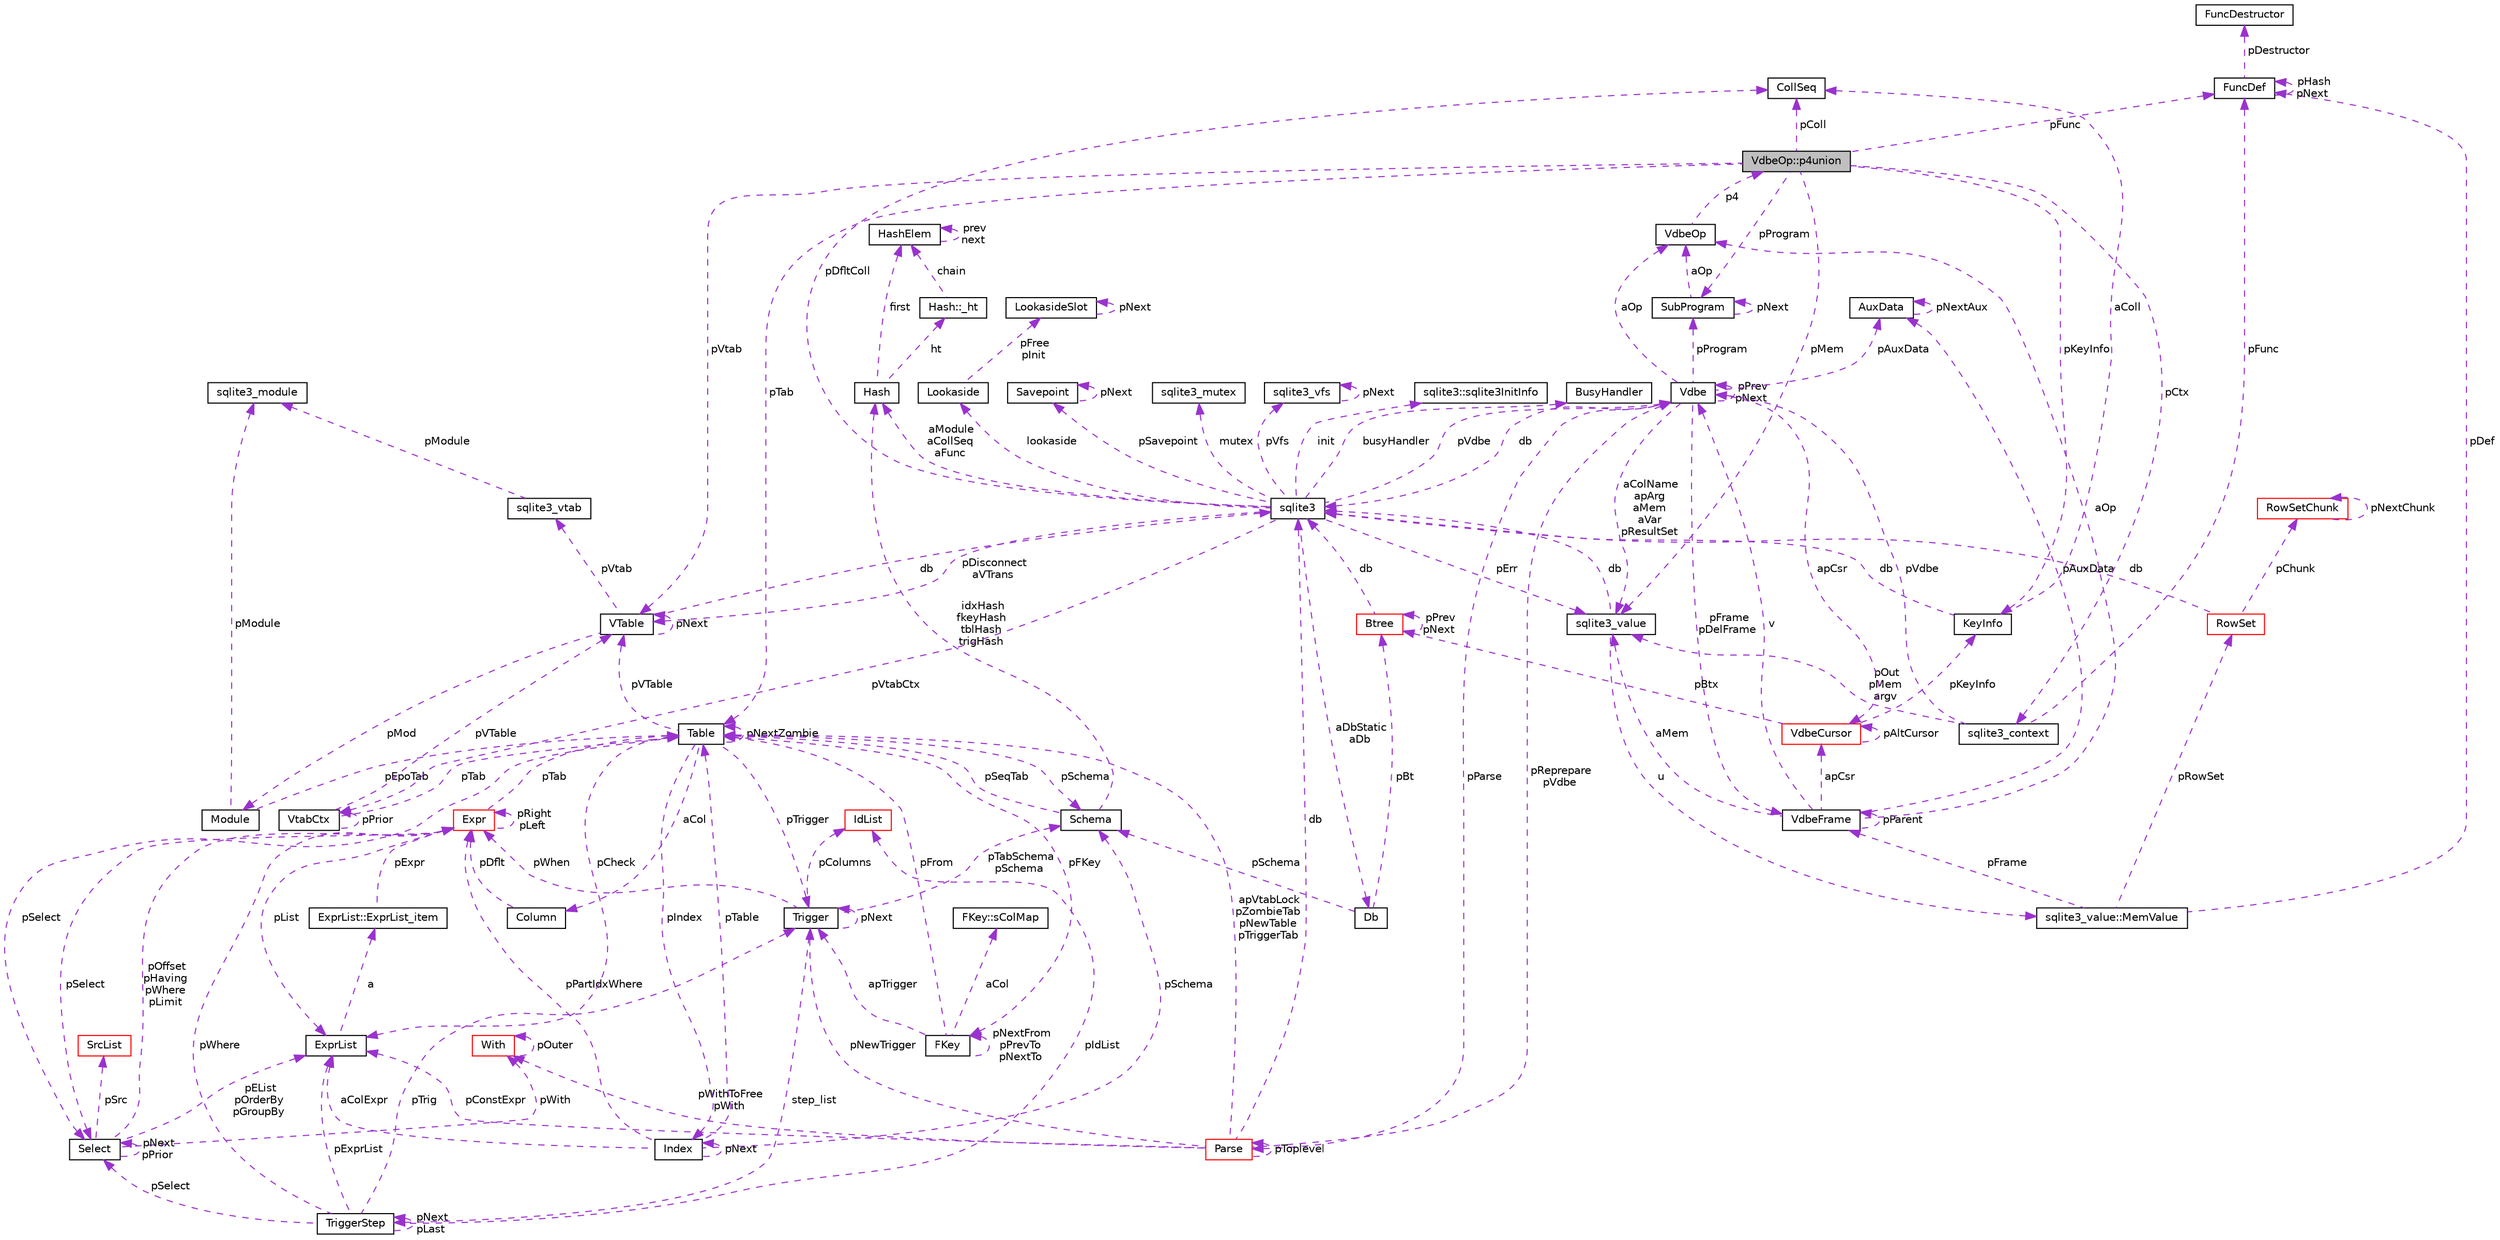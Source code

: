 digraph "VdbeOp::p4union"
{
  edge [fontname="Helvetica",fontsize="10",labelfontname="Helvetica",labelfontsize="10"];
  node [fontname="Helvetica",fontsize="10",shape=record];
  Node1 [label="VdbeOp::p4union",height=0.2,width=0.4,color="black", fillcolor="grey75", style="filled", fontcolor="black"];
  Node2 -> Node1 [dir="back",color="darkorchid3",fontsize="10",style="dashed",label=" pMem" ,fontname="Helvetica"];
  Node2 [label="sqlite3_value",height=0.2,width=0.4,color="black", fillcolor="white", style="filled",URL="$structsqlite3__value.html"];
  Node3 -> Node2 [dir="back",color="darkorchid3",fontsize="10",style="dashed",label=" db" ,fontname="Helvetica"];
  Node3 [label="sqlite3",height=0.2,width=0.4,color="black", fillcolor="white", style="filled",URL="$structsqlite3.html"];
  Node4 -> Node3 [dir="back",color="darkorchid3",fontsize="10",style="dashed",label=" pVdbe" ,fontname="Helvetica"];
  Node4 [label="Vdbe",height=0.2,width=0.4,color="black", fillcolor="white", style="filled",URL="$structVdbe.html"];
  Node4 -> Node4 [dir="back",color="darkorchid3",fontsize="10",style="dashed",label=" pPrev\npNext" ,fontname="Helvetica"];
  Node3 -> Node4 [dir="back",color="darkorchid3",fontsize="10",style="dashed",label=" db" ,fontname="Helvetica"];
  Node2 -> Node4 [dir="back",color="darkorchid3",fontsize="10",style="dashed",label=" aColName\napArg\naMem\naVar\npResultSet" ,fontname="Helvetica"];
  Node5 -> Node4 [dir="back",color="darkorchid3",fontsize="10",style="dashed",label=" pFrame\npDelFrame" ,fontname="Helvetica"];
  Node5 [label="VdbeFrame",height=0.2,width=0.4,color="black", fillcolor="white", style="filled",URL="$structVdbeFrame.html"];
  Node4 -> Node5 [dir="back",color="darkorchid3",fontsize="10",style="dashed",label=" v" ,fontname="Helvetica"];
  Node2 -> Node5 [dir="back",color="darkorchid3",fontsize="10",style="dashed",label=" aMem" ,fontname="Helvetica"];
  Node5 -> Node5 [dir="back",color="darkorchid3",fontsize="10",style="dashed",label=" pParent" ,fontname="Helvetica"];
  Node6 -> Node5 [dir="back",color="darkorchid3",fontsize="10",style="dashed",label=" pAuxData" ,fontname="Helvetica"];
  Node6 [label="AuxData",height=0.2,width=0.4,color="black", fillcolor="white", style="filled",URL="$structAuxData.html"];
  Node6 -> Node6 [dir="back",color="darkorchid3",fontsize="10",style="dashed",label=" pNextAux" ,fontname="Helvetica"];
  Node7 -> Node5 [dir="back",color="darkorchid3",fontsize="10",style="dashed",label=" apCsr" ,fontname="Helvetica"];
  Node7 [label="VdbeCursor",height=0.2,width=0.4,color="red", fillcolor="white", style="filled",URL="$structVdbeCursor.html"];
  Node7 -> Node7 [dir="back",color="darkorchid3",fontsize="10",style="dashed",label=" pAltCursor" ,fontname="Helvetica"];
  Node8 -> Node7 [dir="back",color="darkorchid3",fontsize="10",style="dashed",label=" pKeyInfo" ,fontname="Helvetica"];
  Node8 [label="KeyInfo",height=0.2,width=0.4,color="black", fillcolor="white", style="filled",URL="$structKeyInfo.html"];
  Node3 -> Node8 [dir="back",color="darkorchid3",fontsize="10",style="dashed",label=" db" ,fontname="Helvetica"];
  Node9 -> Node8 [dir="back",color="darkorchid3",fontsize="10",style="dashed",label=" aColl" ,fontname="Helvetica"];
  Node9 [label="CollSeq",height=0.2,width=0.4,color="black", fillcolor="white", style="filled",URL="$structCollSeq.html"];
  Node10 -> Node7 [dir="back",color="darkorchid3",fontsize="10",style="dashed",label=" pBtx" ,fontname="Helvetica"];
  Node10 [label="Btree",height=0.2,width=0.4,color="red", fillcolor="white", style="filled",URL="$structBtree.html"];
  Node3 -> Node10 [dir="back",color="darkorchid3",fontsize="10",style="dashed",label=" db" ,fontname="Helvetica"];
  Node10 -> Node10 [dir="back",color="darkorchid3",fontsize="10",style="dashed",label=" pPrev\npNext" ,fontname="Helvetica"];
  Node11 -> Node5 [dir="back",color="darkorchid3",fontsize="10",style="dashed",label=" aOp" ,fontname="Helvetica"];
  Node11 [label="VdbeOp",height=0.2,width=0.4,color="black", fillcolor="white", style="filled",URL="$structVdbeOp.html"];
  Node1 -> Node11 [dir="back",color="darkorchid3",fontsize="10",style="dashed",label=" p4" ,fontname="Helvetica"];
  Node6 -> Node4 [dir="back",color="darkorchid3",fontsize="10",style="dashed",label=" pAuxData" ,fontname="Helvetica"];
  Node12 -> Node4 [dir="back",color="darkorchid3",fontsize="10",style="dashed",label=" pProgram" ,fontname="Helvetica"];
  Node12 [label="SubProgram",height=0.2,width=0.4,color="black", fillcolor="white", style="filled",URL="$structSubProgram.html"];
  Node12 -> Node12 [dir="back",color="darkorchid3",fontsize="10",style="dashed",label=" pNext" ,fontname="Helvetica"];
  Node11 -> Node12 [dir="back",color="darkorchid3",fontsize="10",style="dashed",label=" aOp" ,fontname="Helvetica"];
  Node7 -> Node4 [dir="back",color="darkorchid3",fontsize="10",style="dashed",label=" apCsr" ,fontname="Helvetica"];
  Node13 -> Node4 [dir="back",color="darkorchid3",fontsize="10",style="dashed",label=" pParse" ,fontname="Helvetica"];
  Node13 [label="Parse",height=0.2,width=0.4,color="red", fillcolor="white", style="filled",URL="$structParse.html"];
  Node4 -> Node13 [dir="back",color="darkorchid3",fontsize="10",style="dashed",label=" pReprepare\npVdbe" ,fontname="Helvetica"];
  Node3 -> Node13 [dir="back",color="darkorchid3",fontsize="10",style="dashed",label=" db" ,fontname="Helvetica"];
  Node14 -> Node13 [dir="back",color="darkorchid3",fontsize="10",style="dashed",label=" pWithToFree\npWith" ,fontname="Helvetica"];
  Node14 [label="With",height=0.2,width=0.4,color="red", fillcolor="white", style="filled",URL="$structWith.html"];
  Node14 -> Node14 [dir="back",color="darkorchid3",fontsize="10",style="dashed",label=" pOuter" ,fontname="Helvetica"];
  Node15 -> Node13 [dir="back",color="darkorchid3",fontsize="10",style="dashed",label=" apVtabLock\npZombieTab\npNewTable\npTriggerTab" ,fontname="Helvetica"];
  Node15 [label="Table",height=0.2,width=0.4,color="black", fillcolor="white", style="filled",URL="$structTable.html"];
  Node16 -> Node15 [dir="back",color="darkorchid3",fontsize="10",style="dashed",label=" pSchema" ,fontname="Helvetica"];
  Node16 [label="Schema",height=0.2,width=0.4,color="black", fillcolor="white", style="filled",URL="$structSchema.html"];
  Node15 -> Node16 [dir="back",color="darkorchid3",fontsize="10",style="dashed",label=" pSeqTab" ,fontname="Helvetica"];
  Node17 -> Node16 [dir="back",color="darkorchid3",fontsize="10",style="dashed",label=" idxHash\nfkeyHash\ntblHash\ntrigHash" ,fontname="Helvetica"];
  Node17 [label="Hash",height=0.2,width=0.4,color="black", fillcolor="white", style="filled",URL="$structHash.html"];
  Node18 -> Node17 [dir="back",color="darkorchid3",fontsize="10",style="dashed",label=" ht" ,fontname="Helvetica"];
  Node18 [label="Hash::_ht",height=0.2,width=0.4,color="black", fillcolor="white", style="filled",URL="$structHash_1_1__ht.html"];
  Node19 -> Node18 [dir="back",color="darkorchid3",fontsize="10",style="dashed",label=" chain" ,fontname="Helvetica"];
  Node19 [label="HashElem",height=0.2,width=0.4,color="black", fillcolor="white", style="filled",URL="$structHashElem.html"];
  Node19 -> Node19 [dir="back",color="darkorchid3",fontsize="10",style="dashed",label=" prev\nnext" ,fontname="Helvetica"];
  Node19 -> Node17 [dir="back",color="darkorchid3",fontsize="10",style="dashed",label=" first" ,fontname="Helvetica"];
  Node20 -> Node15 [dir="back",color="darkorchid3",fontsize="10",style="dashed",label=" aCol" ,fontname="Helvetica"];
  Node20 [label="Column",height=0.2,width=0.4,color="black", fillcolor="white", style="filled",URL="$structColumn.html"];
  Node21 -> Node20 [dir="back",color="darkorchid3",fontsize="10",style="dashed",label=" pDflt" ,fontname="Helvetica"];
  Node21 [label="Expr",height=0.2,width=0.4,color="red", fillcolor="white", style="filled",URL="$structExpr.html"];
  Node21 -> Node21 [dir="back",color="darkorchid3",fontsize="10",style="dashed",label=" pRight\npLeft" ,fontname="Helvetica"];
  Node15 -> Node21 [dir="back",color="darkorchid3",fontsize="10",style="dashed",label=" pTab" ,fontname="Helvetica"];
  Node22 -> Node21 [dir="back",color="darkorchid3",fontsize="10",style="dashed",label=" pSelect" ,fontname="Helvetica"];
  Node22 [label="Select",height=0.2,width=0.4,color="black", fillcolor="white", style="filled",URL="$structSelect.html"];
  Node21 -> Node22 [dir="back",color="darkorchid3",fontsize="10",style="dashed",label=" pOffset\npHaving\npWhere\npLimit" ,fontname="Helvetica"];
  Node14 -> Node22 [dir="back",color="darkorchid3",fontsize="10",style="dashed",label=" pWith" ,fontname="Helvetica"];
  Node22 -> Node22 [dir="back",color="darkorchid3",fontsize="10",style="dashed",label=" pNext\npPrior" ,fontname="Helvetica"];
  Node23 -> Node22 [dir="back",color="darkorchid3",fontsize="10",style="dashed",label=" pSrc" ,fontname="Helvetica"];
  Node23 [label="SrcList",height=0.2,width=0.4,color="red", fillcolor="white", style="filled",URL="$structSrcList.html"];
  Node24 -> Node22 [dir="back",color="darkorchid3",fontsize="10",style="dashed",label=" pEList\npOrderBy\npGroupBy" ,fontname="Helvetica"];
  Node24 [label="ExprList",height=0.2,width=0.4,color="black", fillcolor="white", style="filled",URL="$structExprList.html"];
  Node25 -> Node24 [dir="back",color="darkorchid3",fontsize="10",style="dashed",label=" a" ,fontname="Helvetica"];
  Node25 [label="ExprList::ExprList_item",height=0.2,width=0.4,color="black", fillcolor="white", style="filled",URL="$structExprList_1_1ExprList__item.html"];
  Node21 -> Node25 [dir="back",color="darkorchid3",fontsize="10",style="dashed",label=" pExpr" ,fontname="Helvetica"];
  Node24 -> Node21 [dir="back",color="darkorchid3",fontsize="10",style="dashed",label=" pList" ,fontname="Helvetica"];
  Node26 -> Node15 [dir="back",color="darkorchid3",fontsize="10",style="dashed",label=" pFKey" ,fontname="Helvetica"];
  Node26 [label="FKey",height=0.2,width=0.4,color="black", fillcolor="white", style="filled",URL="$structFKey.html"];
  Node27 -> Node26 [dir="back",color="darkorchid3",fontsize="10",style="dashed",label=" aCol" ,fontname="Helvetica"];
  Node27 [label="FKey::sColMap",height=0.2,width=0.4,color="black", fillcolor="white", style="filled",URL="$structFKey_1_1sColMap.html"];
  Node26 -> Node26 [dir="back",color="darkorchid3",fontsize="10",style="dashed",label=" pNextFrom\npPrevTo\npNextTo" ,fontname="Helvetica"];
  Node15 -> Node26 [dir="back",color="darkorchid3",fontsize="10",style="dashed",label=" pFrom" ,fontname="Helvetica"];
  Node28 -> Node26 [dir="back",color="darkorchid3",fontsize="10",style="dashed",label=" apTrigger" ,fontname="Helvetica"];
  Node28 [label="Trigger",height=0.2,width=0.4,color="black", fillcolor="white", style="filled",URL="$structTrigger.html"];
  Node29 -> Node28 [dir="back",color="darkorchid3",fontsize="10",style="dashed",label=" step_list" ,fontname="Helvetica"];
  Node29 [label="TriggerStep",height=0.2,width=0.4,color="black", fillcolor="white", style="filled",URL="$structTriggerStep.html"];
  Node29 -> Node29 [dir="back",color="darkorchid3",fontsize="10",style="dashed",label=" pNext\npLast" ,fontname="Helvetica"];
  Node21 -> Node29 [dir="back",color="darkorchid3",fontsize="10",style="dashed",label=" pWhere" ,fontname="Helvetica"];
  Node30 -> Node29 [dir="back",color="darkorchid3",fontsize="10",style="dashed",label=" pIdList" ,fontname="Helvetica"];
  Node30 [label="IdList",height=0.2,width=0.4,color="red", fillcolor="white", style="filled",URL="$structIdList.html"];
  Node22 -> Node29 [dir="back",color="darkorchid3",fontsize="10",style="dashed",label=" pSelect" ,fontname="Helvetica"];
  Node28 -> Node29 [dir="back",color="darkorchid3",fontsize="10",style="dashed",label=" pTrig" ,fontname="Helvetica"];
  Node24 -> Node29 [dir="back",color="darkorchid3",fontsize="10",style="dashed",label=" pExprList" ,fontname="Helvetica"];
  Node16 -> Node28 [dir="back",color="darkorchid3",fontsize="10",style="dashed",label=" pTabSchema\npSchema" ,fontname="Helvetica"];
  Node21 -> Node28 [dir="back",color="darkorchid3",fontsize="10",style="dashed",label=" pWhen" ,fontname="Helvetica"];
  Node30 -> Node28 [dir="back",color="darkorchid3",fontsize="10",style="dashed",label=" pColumns" ,fontname="Helvetica"];
  Node28 -> Node28 [dir="back",color="darkorchid3",fontsize="10",style="dashed",label=" pNext" ,fontname="Helvetica"];
  Node31 -> Node15 [dir="back",color="darkorchid3",fontsize="10",style="dashed",label=" pVTable" ,fontname="Helvetica"];
  Node31 [label="VTable",height=0.2,width=0.4,color="black", fillcolor="white", style="filled",URL="$structVTable.html"];
  Node3 -> Node31 [dir="back",color="darkorchid3",fontsize="10",style="dashed",label=" db" ,fontname="Helvetica"];
  Node31 -> Node31 [dir="back",color="darkorchid3",fontsize="10",style="dashed",label=" pNext" ,fontname="Helvetica"];
  Node32 -> Node31 [dir="back",color="darkorchid3",fontsize="10",style="dashed",label=" pMod" ,fontname="Helvetica"];
  Node32 [label="Module",height=0.2,width=0.4,color="black", fillcolor="white", style="filled",URL="$structModule.html"];
  Node33 -> Node32 [dir="back",color="darkorchid3",fontsize="10",style="dashed",label=" pModule" ,fontname="Helvetica"];
  Node33 [label="sqlite3_module",height=0.2,width=0.4,color="black", fillcolor="white", style="filled",URL="$structsqlite3__module.html"];
  Node15 -> Node32 [dir="back",color="darkorchid3",fontsize="10",style="dashed",label=" pEpoTab" ,fontname="Helvetica"];
  Node34 -> Node31 [dir="back",color="darkorchid3",fontsize="10",style="dashed",label=" pVtab" ,fontname="Helvetica"];
  Node34 [label="sqlite3_vtab",height=0.2,width=0.4,color="black", fillcolor="white", style="filled",URL="$structsqlite3__vtab.html"];
  Node33 -> Node34 [dir="back",color="darkorchid3",fontsize="10",style="dashed",label=" pModule" ,fontname="Helvetica"];
  Node15 -> Node15 [dir="back",color="darkorchid3",fontsize="10",style="dashed",label=" pNextZombie" ,fontname="Helvetica"];
  Node28 -> Node15 [dir="back",color="darkorchid3",fontsize="10",style="dashed",label=" pTrigger" ,fontname="Helvetica"];
  Node22 -> Node15 [dir="back",color="darkorchid3",fontsize="10",style="dashed",label=" pSelect" ,fontname="Helvetica"];
  Node24 -> Node15 [dir="back",color="darkorchid3",fontsize="10",style="dashed",label=" pCheck" ,fontname="Helvetica"];
  Node35 -> Node15 [dir="back",color="darkorchid3",fontsize="10",style="dashed",label=" pIndex" ,fontname="Helvetica"];
  Node35 [label="Index",height=0.2,width=0.4,color="black", fillcolor="white", style="filled",URL="$structIndex.html"];
  Node16 -> Node35 [dir="back",color="darkorchid3",fontsize="10",style="dashed",label=" pSchema" ,fontname="Helvetica"];
  Node21 -> Node35 [dir="back",color="darkorchid3",fontsize="10",style="dashed",label=" pPartIdxWhere" ,fontname="Helvetica"];
  Node15 -> Node35 [dir="back",color="darkorchid3",fontsize="10",style="dashed",label=" pTable" ,fontname="Helvetica"];
  Node24 -> Node35 [dir="back",color="darkorchid3",fontsize="10",style="dashed",label=" aColExpr" ,fontname="Helvetica"];
  Node35 -> Node35 [dir="back",color="darkorchid3",fontsize="10",style="dashed",label=" pNext" ,fontname="Helvetica"];
  Node28 -> Node13 [dir="back",color="darkorchid3",fontsize="10",style="dashed",label=" pNewTrigger" ,fontname="Helvetica"];
  Node24 -> Node13 [dir="back",color="darkorchid3",fontsize="10",style="dashed",label=" pConstExpr" ,fontname="Helvetica"];
  Node13 -> Node13 [dir="back",color="darkorchid3",fontsize="10",style="dashed",label=" pToplevel" ,fontname="Helvetica"];
  Node11 -> Node4 [dir="back",color="darkorchid3",fontsize="10",style="dashed",label=" aOp" ,fontname="Helvetica"];
  Node36 -> Node3 [dir="back",color="darkorchid3",fontsize="10",style="dashed",label=" pSavepoint" ,fontname="Helvetica"];
  Node36 [label="Savepoint",height=0.2,width=0.4,color="black", fillcolor="white", style="filled",URL="$structSavepoint.html"];
  Node36 -> Node36 [dir="back",color="darkorchid3",fontsize="10",style="dashed",label=" pNext" ,fontname="Helvetica"];
  Node37 -> Node3 [dir="back",color="darkorchid3",fontsize="10",style="dashed",label=" lookaside" ,fontname="Helvetica"];
  Node37 [label="Lookaside",height=0.2,width=0.4,color="black", fillcolor="white", style="filled",URL="$structLookaside.html"];
  Node38 -> Node37 [dir="back",color="darkorchid3",fontsize="10",style="dashed",label=" pFree\npInit" ,fontname="Helvetica"];
  Node38 [label="LookasideSlot",height=0.2,width=0.4,color="black", fillcolor="white", style="filled",URL="$structLookasideSlot.html"];
  Node38 -> Node38 [dir="back",color="darkorchid3",fontsize="10",style="dashed",label=" pNext" ,fontname="Helvetica"];
  Node2 -> Node3 [dir="back",color="darkorchid3",fontsize="10",style="dashed",label=" pErr" ,fontname="Helvetica"];
  Node39 -> Node3 [dir="back",color="darkorchid3",fontsize="10",style="dashed",label=" mutex" ,fontname="Helvetica"];
  Node39 [label="sqlite3_mutex",height=0.2,width=0.4,color="black", fillcolor="white", style="filled",URL="$structsqlite3__mutex.html"];
  Node40 -> Node3 [dir="back",color="darkorchid3",fontsize="10",style="dashed",label=" pVfs" ,fontname="Helvetica"];
  Node40 [label="sqlite3_vfs",height=0.2,width=0.4,color="black", fillcolor="white", style="filled",URL="$structsqlite3__vfs.html"];
  Node40 -> Node40 [dir="back",color="darkorchid3",fontsize="10",style="dashed",label=" pNext" ,fontname="Helvetica"];
  Node41 -> Node3 [dir="back",color="darkorchid3",fontsize="10",style="dashed",label=" init" ,fontname="Helvetica"];
  Node41 [label="sqlite3::sqlite3InitInfo",height=0.2,width=0.4,color="black", fillcolor="white", style="filled",URL="$structsqlite3_1_1sqlite3InitInfo.html"];
  Node42 -> Node3 [dir="back",color="darkorchid3",fontsize="10",style="dashed",label=" busyHandler" ,fontname="Helvetica"];
  Node42 [label="BusyHandler",height=0.2,width=0.4,color="black", fillcolor="white", style="filled",URL="$structBusyHandler.html"];
  Node43 -> Node3 [dir="back",color="darkorchid3",fontsize="10",style="dashed",label=" pVtabCtx" ,fontname="Helvetica"];
  Node43 [label="VtabCtx",height=0.2,width=0.4,color="black", fillcolor="white", style="filled",URL="$structVtabCtx.html"];
  Node43 -> Node43 [dir="back",color="darkorchid3",fontsize="10",style="dashed",label=" pPrior" ,fontname="Helvetica"];
  Node31 -> Node43 [dir="back",color="darkorchid3",fontsize="10",style="dashed",label=" pVTable" ,fontname="Helvetica"];
  Node15 -> Node43 [dir="back",color="darkorchid3",fontsize="10",style="dashed",label=" pTab" ,fontname="Helvetica"];
  Node9 -> Node3 [dir="back",color="darkorchid3",fontsize="10",style="dashed",label=" pDfltColl" ,fontname="Helvetica"];
  Node31 -> Node3 [dir="back",color="darkorchid3",fontsize="10",style="dashed",label=" pDisconnect\naVTrans" ,fontname="Helvetica"];
  Node44 -> Node3 [dir="back",color="darkorchid3",fontsize="10",style="dashed",label=" aDbStatic\naDb" ,fontname="Helvetica"];
  Node44 [label="Db",height=0.2,width=0.4,color="black", fillcolor="white", style="filled",URL="$structDb.html"];
  Node16 -> Node44 [dir="back",color="darkorchid3",fontsize="10",style="dashed",label=" pSchema" ,fontname="Helvetica"];
  Node10 -> Node44 [dir="back",color="darkorchid3",fontsize="10",style="dashed",label=" pBt" ,fontname="Helvetica"];
  Node17 -> Node3 [dir="back",color="darkorchid3",fontsize="10",style="dashed",label=" aModule\naCollSeq\naFunc" ,fontname="Helvetica"];
  Node45 -> Node2 [dir="back",color="darkorchid3",fontsize="10",style="dashed",label=" u" ,fontname="Helvetica"];
  Node45 [label="sqlite3_value::MemValue",height=0.2,width=0.4,color="black", fillcolor="white", style="filled",URL="$unionsqlite3__value_1_1MemValue.html"];
  Node5 -> Node45 [dir="back",color="darkorchid3",fontsize="10",style="dashed",label=" pFrame" ,fontname="Helvetica"];
  Node46 -> Node45 [dir="back",color="darkorchid3",fontsize="10",style="dashed",label=" pRowSet" ,fontname="Helvetica"];
  Node46 [label="RowSet",height=0.2,width=0.4,color="red", fillcolor="white", style="filled",URL="$structRowSet.html"];
  Node3 -> Node46 [dir="back",color="darkorchid3",fontsize="10",style="dashed",label=" db" ,fontname="Helvetica"];
  Node47 -> Node46 [dir="back",color="darkorchid3",fontsize="10",style="dashed",label=" pChunk" ,fontname="Helvetica"];
  Node47 [label="RowSetChunk",height=0.2,width=0.4,color="red", fillcolor="white", style="filled",URL="$structRowSetChunk.html"];
  Node47 -> Node47 [dir="back",color="darkorchid3",fontsize="10",style="dashed",label=" pNextChunk" ,fontname="Helvetica"];
  Node48 -> Node45 [dir="back",color="darkorchid3",fontsize="10",style="dashed",label=" pDef" ,fontname="Helvetica"];
  Node48 [label="FuncDef",height=0.2,width=0.4,color="black", fillcolor="white", style="filled",URL="$structFuncDef.html"];
  Node49 -> Node48 [dir="back",color="darkorchid3",fontsize="10",style="dashed",label=" pDestructor" ,fontname="Helvetica"];
  Node49 [label="FuncDestructor",height=0.2,width=0.4,color="black", fillcolor="white", style="filled",URL="$structFuncDestructor.html"];
  Node48 -> Node48 [dir="back",color="darkorchid3",fontsize="10",style="dashed",label=" pHash\npNext" ,fontname="Helvetica"];
  Node9 -> Node1 [dir="back",color="darkorchid3",fontsize="10",style="dashed",label=" pColl" ,fontname="Helvetica"];
  Node31 -> Node1 [dir="back",color="darkorchid3",fontsize="10",style="dashed",label=" pVtab" ,fontname="Helvetica"];
  Node15 -> Node1 [dir="back",color="darkorchid3",fontsize="10",style="dashed",label=" pTab" ,fontname="Helvetica"];
  Node12 -> Node1 [dir="back",color="darkorchid3",fontsize="10",style="dashed",label=" pProgram" ,fontname="Helvetica"];
  Node8 -> Node1 [dir="back",color="darkorchid3",fontsize="10",style="dashed",label=" pKeyInfo" ,fontname="Helvetica"];
  Node50 -> Node1 [dir="back",color="darkorchid3",fontsize="10",style="dashed",label=" pCtx" ,fontname="Helvetica"];
  Node50 [label="sqlite3_context",height=0.2,width=0.4,color="black", fillcolor="white", style="filled",URL="$structsqlite3__context.html"];
  Node4 -> Node50 [dir="back",color="darkorchid3",fontsize="10",style="dashed",label=" pVdbe" ,fontname="Helvetica"];
  Node2 -> Node50 [dir="back",color="darkorchid3",fontsize="10",style="dashed",label=" pOut\npMem\nargv" ,fontname="Helvetica"];
  Node48 -> Node50 [dir="back",color="darkorchid3",fontsize="10",style="dashed",label=" pFunc" ,fontname="Helvetica"];
  Node48 -> Node1 [dir="back",color="darkorchid3",fontsize="10",style="dashed",label=" pFunc" ,fontname="Helvetica"];
}
